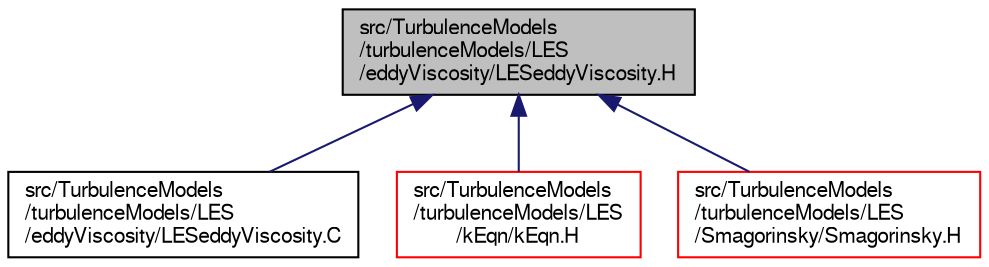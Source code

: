 digraph "src/TurbulenceModels/turbulenceModels/LES/eddyViscosity/LESeddyViscosity.H"
{
  bgcolor="transparent";
  edge [fontname="FreeSans",fontsize="10",labelfontname="FreeSans",labelfontsize="10"];
  node [fontname="FreeSans",fontsize="10",shape=record];
  Node3 [label="src/TurbulenceModels\l/turbulenceModels/LES\l/eddyViscosity/LESeddyViscosity.H",height=0.2,width=0.4,color="black", fillcolor="grey75", style="filled", fontcolor="black"];
  Node3 -> Node4 [dir="back",color="midnightblue",fontsize="10",style="solid",fontname="FreeSans"];
  Node4 [label="src/TurbulenceModels\l/turbulenceModels/LES\l/eddyViscosity/LESeddyViscosity.C",height=0.2,width=0.4,color="black",URL="$a17771.html"];
  Node3 -> Node5 [dir="back",color="midnightblue",fontsize="10",style="solid",fontname="FreeSans"];
  Node5 [label="src/TurbulenceModels\l/turbulenceModels/LES\l/kEqn/kEqn.H",height=0.2,width=0.4,color="red",URL="$a17780.html"];
  Node3 -> Node13 [dir="back",color="midnightblue",fontsize="10",style="solid",fontname="FreeSans"];
  Node13 [label="src/TurbulenceModels\l/turbulenceModels/LES\l/Smagorinsky/Smagorinsky.H",height=0.2,width=0.4,color="red",URL="$a39872.html"];
}

